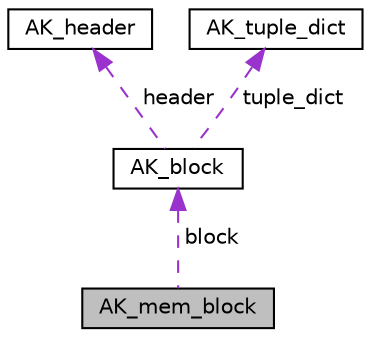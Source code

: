 digraph "AK_mem_block"
{
  bgcolor="transparent";
  edge [fontname="Helvetica",fontsize="10",labelfontname="Helvetica",labelfontsize="10"];
  node [fontname="Helvetica",fontsize="10",shape=record];
  Node1 [label="AK_mem_block",height=0.2,width=0.4,color="black", fillcolor="grey75", style="filled", fontcolor="black"];
  Node2 -> Node1 [dir="back",color="darkorchid3",fontsize="10",style="dashed",label=" block" ];
  Node2 [label="AK_block",height=0.2,width=0.4,color="black",URL="$structAK__block.html",tooltip="Structure that defines a block of data inside a DB file. It contains address, type, chained_with, AK_free space, last_tuple_dict_id, header and tuple_dict and data. "];
  Node3 -> Node2 [dir="back",color="darkorchid3",fontsize="10",style="dashed",label=" header" ];
  Node3 [label="AK_header",height=0.2,width=0.4,color="black",URL="$structAK__header.html",tooltip="Structure that represents header structure of blocks (describes an attribute inside an object)..."];
  Node4 -> Node2 [dir="back",color="darkorchid3",fontsize="10",style="dashed",label=" tuple_dict" ];
  Node4 [label="AK_tuple_dict",height=0.2,width=0.4,color="black",URL="$structAK__tuple__dict.html",tooltip="Structure that defines a mapping in a header of an object to the actual entries (data). It contains type, address and size. "];
}
